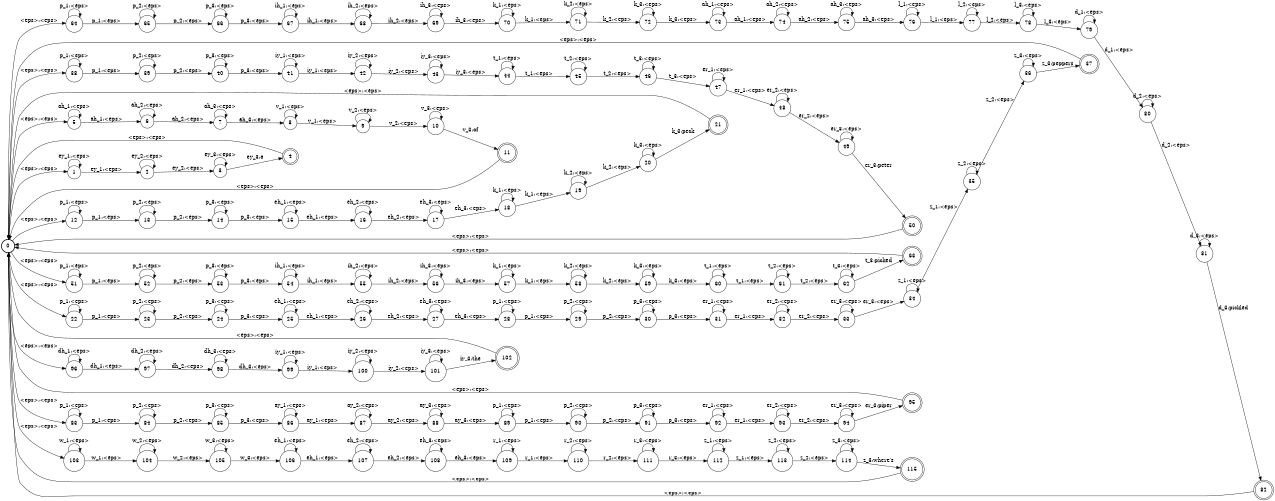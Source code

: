 digraph FST {
rankdir = LR;
size = "8.5,11";
center = 1;
orientation = Portrait;
ranksep = "0.4";
nodesep = "0.25";
0 [label = "0", shape = circle, style = bold, fontsize = 14]
	0 -> 1 [label = "<eps>:<eps>", fontsize = 14];
	0 -> 5 [label = "<eps>:<eps>", fontsize = 14];
	0 -> 12 [label = "<eps>:<eps>", fontsize = 14];
	0 -> 22 [label = "<eps>:<eps>", fontsize = 14];
	0 -> 38 [label = "<eps>:<eps>", fontsize = 14];
	0 -> 51 [label = "<eps>:<eps>", fontsize = 14];
	0 -> 64 [label = "<eps>:<eps>", fontsize = 14];
	0 -> 83 [label = "<eps>:<eps>", fontsize = 14];
	0 -> 96 [label = "<eps>:<eps>", fontsize = 14];
	0 -> 103 [label = "<eps>:<eps>", fontsize = 14];
1 [label = "1", shape = circle, style = solid, fontsize = 14]
	1 -> 1 [label = "ey_1:<eps>", fontsize = 14];
	1 -> 2 [label = "ey_1:<eps>", fontsize = 14];
2 [label = "2", shape = circle, style = solid, fontsize = 14]
	2 -> 2 [label = "ey_2:<eps>", fontsize = 14];
	2 -> 3 [label = "ey_2:<eps>", fontsize = 14];
3 [label = "3", shape = circle, style = solid, fontsize = 14]
	3 -> 3 [label = "ey_3:<eps>", fontsize = 14];
	3 -> 4 [label = "ey_3:a", fontsize = 14];
4 [label = "4", shape = doublecircle, style = solid, fontsize = 14]
	4 -> 0 [label = "<eps>:<eps>", fontsize = 14];
5 [label = "5", shape = circle, style = solid, fontsize = 14]
	5 -> 5 [label = "ah_1:<eps>", fontsize = 14];
	5 -> 6 [label = "ah_1:<eps>", fontsize = 14];
6 [label = "6", shape = circle, style = solid, fontsize = 14]
	6 -> 6 [label = "ah_2:<eps>", fontsize = 14];
	6 -> 7 [label = "ah_2:<eps>", fontsize = 14];
7 [label = "7", shape = circle, style = solid, fontsize = 14]
	7 -> 7 [label = "ah_3:<eps>", fontsize = 14];
	7 -> 8 [label = "ah_3:<eps>", fontsize = 14];
8 [label = "8", shape = circle, style = solid, fontsize = 14]
	8 -> 8 [label = "v_1:<eps>", fontsize = 14];
	8 -> 9 [label = "v_1:<eps>", fontsize = 14];
9 [label = "9", shape = circle, style = solid, fontsize = 14]
	9 -> 9 [label = "v_2:<eps>", fontsize = 14];
	9 -> 10 [label = "v_2:<eps>", fontsize = 14];
10 [label = "10", shape = circle, style = solid, fontsize = 14]
	10 -> 10 [label = "v_3:<eps>", fontsize = 14];
	10 -> 11 [label = "v_3:of", fontsize = 14];
11 [label = "11", shape = doublecircle, style = solid, fontsize = 14]
	11 -> 0 [label = "<eps>:<eps>", fontsize = 14];
12 [label = "12", shape = circle, style = solid, fontsize = 14]
	12 -> 12 [label = "p_1:<eps>", fontsize = 14];
	12 -> 13 [label = "p_1:<eps>", fontsize = 14];
13 [label = "13", shape = circle, style = solid, fontsize = 14]
	13 -> 13 [label = "p_2:<eps>", fontsize = 14];
	13 -> 14 [label = "p_2:<eps>", fontsize = 14];
14 [label = "14", shape = circle, style = solid, fontsize = 14]
	14 -> 14 [label = "p_3:<eps>", fontsize = 14];
	14 -> 15 [label = "p_3:<eps>", fontsize = 14];
15 [label = "15", shape = circle, style = solid, fontsize = 14]
	15 -> 15 [label = "eh_1:<eps>", fontsize = 14];
	15 -> 16 [label = "eh_1:<eps>", fontsize = 14];
16 [label = "16", shape = circle, style = solid, fontsize = 14]
	16 -> 16 [label = "eh_2:<eps>", fontsize = 14];
	16 -> 17 [label = "eh_2:<eps>", fontsize = 14];
17 [label = "17", shape = circle, style = solid, fontsize = 14]
	17 -> 17 [label = "eh_3:<eps>", fontsize = 14];
	17 -> 18 [label = "eh_3:<eps>", fontsize = 14];
18 [label = "18", shape = circle, style = solid, fontsize = 14]
	18 -> 18 [label = "k_1:<eps>", fontsize = 14];
	18 -> 19 [label = "k_1:<eps>", fontsize = 14];
19 [label = "19", shape = circle, style = solid, fontsize = 14]
	19 -> 19 [label = "k_2:<eps>", fontsize = 14];
	19 -> 20 [label = "k_2:<eps>", fontsize = 14];
20 [label = "20", shape = circle, style = solid, fontsize = 14]
	20 -> 20 [label = "k_3:<eps>", fontsize = 14];
	20 -> 21 [label = "k_3:peck", fontsize = 14];
21 [label = "21", shape = doublecircle, style = solid, fontsize = 14]
	21 -> 0 [label = "<eps>:<eps>", fontsize = 14];
22 [label = "22", shape = circle, style = solid, fontsize = 14]
	22 -> 22 [label = "p_1:<eps>", fontsize = 14];
	22 -> 23 [label = "p_1:<eps>", fontsize = 14];
23 [label = "23", shape = circle, style = solid, fontsize = 14]
	23 -> 23 [label = "p_2:<eps>", fontsize = 14];
	23 -> 24 [label = "p_2:<eps>", fontsize = 14];
24 [label = "24", shape = circle, style = solid, fontsize = 14]
	24 -> 24 [label = "p_3:<eps>", fontsize = 14];
	24 -> 25 [label = "p_3:<eps>", fontsize = 14];
25 [label = "25", shape = circle, style = solid, fontsize = 14]
	25 -> 25 [label = "eh_1:<eps>", fontsize = 14];
	25 -> 26 [label = "eh_1:<eps>", fontsize = 14];
26 [label = "26", shape = circle, style = solid, fontsize = 14]
	26 -> 26 [label = "eh_2:<eps>", fontsize = 14];
	26 -> 27 [label = "eh_2:<eps>", fontsize = 14];
27 [label = "27", shape = circle, style = solid, fontsize = 14]
	27 -> 27 [label = "eh_3:<eps>", fontsize = 14];
	27 -> 28 [label = "eh_3:<eps>", fontsize = 14];
28 [label = "28", shape = circle, style = solid, fontsize = 14]
	28 -> 28 [label = "p_1:<eps>", fontsize = 14];
	28 -> 29 [label = "p_1:<eps>", fontsize = 14];
29 [label = "29", shape = circle, style = solid, fontsize = 14]
	29 -> 29 [label = "p_2:<eps>", fontsize = 14];
	29 -> 30 [label = "p_2:<eps>", fontsize = 14];
30 [label = "30", shape = circle, style = solid, fontsize = 14]
	30 -> 30 [label = "p_3:<eps>", fontsize = 14];
	30 -> 31 [label = "p_3:<eps>", fontsize = 14];
31 [label = "31", shape = circle, style = solid, fontsize = 14]
	31 -> 31 [label = "er_1:<eps>", fontsize = 14];
	31 -> 32 [label = "er_1:<eps>", fontsize = 14];
32 [label = "32", shape = circle, style = solid, fontsize = 14]
	32 -> 32 [label = "er_2:<eps>", fontsize = 14];
	32 -> 33 [label = "er_2:<eps>", fontsize = 14];
33 [label = "33", shape = circle, style = solid, fontsize = 14]
	33 -> 33 [label = "er_3:<eps>", fontsize = 14];
	33 -> 34 [label = "er_3:<eps>", fontsize = 14];
34 [label = "34", shape = circle, style = solid, fontsize = 14]
	34 -> 34 [label = "z_1:<eps>", fontsize = 14];
	34 -> 35 [label = "z_1:<eps>", fontsize = 14];
35 [label = "35", shape = circle, style = solid, fontsize = 14]
	35 -> 35 [label = "z_2:<eps>", fontsize = 14];
	35 -> 36 [label = "z_2:<eps>", fontsize = 14];
36 [label = "36", shape = circle, style = solid, fontsize = 14]
	36 -> 36 [label = "z_3:<eps>", fontsize = 14];
	36 -> 37 [label = "z_3:peppers", fontsize = 14];
37 [label = "37", shape = doublecircle, style = solid, fontsize = 14]
	37 -> 0 [label = "<eps>:<eps>", fontsize = 14];
38 [label = "38", shape = circle, style = solid, fontsize = 14]
	38 -> 38 [label = "p_1:<eps>", fontsize = 14];
	38 -> 39 [label = "p_1:<eps>", fontsize = 14];
39 [label = "39", shape = circle, style = solid, fontsize = 14]
	39 -> 39 [label = "p_2:<eps>", fontsize = 14];
	39 -> 40 [label = "p_2:<eps>", fontsize = 14];
40 [label = "40", shape = circle, style = solid, fontsize = 14]
	40 -> 40 [label = "p_3:<eps>", fontsize = 14];
	40 -> 41 [label = "p_3:<eps>", fontsize = 14];
41 [label = "41", shape = circle, style = solid, fontsize = 14]
	41 -> 41 [label = "iy_1:<eps>", fontsize = 14];
	41 -> 42 [label = "iy_1:<eps>", fontsize = 14];
42 [label = "42", shape = circle, style = solid, fontsize = 14]
	42 -> 42 [label = "iy_2:<eps>", fontsize = 14];
	42 -> 43 [label = "iy_2:<eps>", fontsize = 14];
43 [label = "43", shape = circle, style = solid, fontsize = 14]
	43 -> 43 [label = "iy_3:<eps>", fontsize = 14];
	43 -> 44 [label = "iy_3:<eps>", fontsize = 14];
44 [label = "44", shape = circle, style = solid, fontsize = 14]
	44 -> 44 [label = "t_1:<eps>", fontsize = 14];
	44 -> 45 [label = "t_1:<eps>", fontsize = 14];
45 [label = "45", shape = circle, style = solid, fontsize = 14]
	45 -> 45 [label = "t_2:<eps>", fontsize = 14];
	45 -> 46 [label = "t_2:<eps>", fontsize = 14];
46 [label = "46", shape = circle, style = solid, fontsize = 14]
	46 -> 46 [label = "t_3:<eps>", fontsize = 14];
	46 -> 47 [label = "t_3:<eps>", fontsize = 14];
47 [label = "47", shape = circle, style = solid, fontsize = 14]
	47 -> 47 [label = "er_1:<eps>", fontsize = 14];
	47 -> 48 [label = "er_1:<eps>", fontsize = 14];
48 [label = "48", shape = circle, style = solid, fontsize = 14]
	48 -> 48 [label = "er_2:<eps>", fontsize = 14];
	48 -> 49 [label = "er_2:<eps>", fontsize = 14];
49 [label = "49", shape = circle, style = solid, fontsize = 14]
	49 -> 49 [label = "er_3:<eps>", fontsize = 14];
	49 -> 50 [label = "er_3:peter", fontsize = 14];
50 [label = "50", shape = doublecircle, style = solid, fontsize = 14]
	50 -> 0 [label = "<eps>:<eps>", fontsize = 14];
51 [label = "51", shape = circle, style = solid, fontsize = 14]
	51 -> 51 [label = "p_1:<eps>", fontsize = 14];
	51 -> 52 [label = "p_1:<eps>", fontsize = 14];
52 [label = "52", shape = circle, style = solid, fontsize = 14]
	52 -> 52 [label = "p_2:<eps>", fontsize = 14];
	52 -> 53 [label = "p_2:<eps>", fontsize = 14];
53 [label = "53", shape = circle, style = solid, fontsize = 14]
	53 -> 53 [label = "p_3:<eps>", fontsize = 14];
	53 -> 54 [label = "p_3:<eps>", fontsize = 14];
54 [label = "54", shape = circle, style = solid, fontsize = 14]
	54 -> 54 [label = "ih_1:<eps>", fontsize = 14];
	54 -> 55 [label = "ih_1:<eps>", fontsize = 14];
55 [label = "55", shape = circle, style = solid, fontsize = 14]
	55 -> 55 [label = "ih_2:<eps>", fontsize = 14];
	55 -> 56 [label = "ih_2:<eps>", fontsize = 14];
56 [label = "56", shape = circle, style = solid, fontsize = 14]
	56 -> 56 [label = "ih_3:<eps>", fontsize = 14];
	56 -> 57 [label = "ih_3:<eps>", fontsize = 14];
57 [label = "57", shape = circle, style = solid, fontsize = 14]
	57 -> 57 [label = "k_1:<eps>", fontsize = 14];
	57 -> 58 [label = "k_1:<eps>", fontsize = 14];
58 [label = "58", shape = circle, style = solid, fontsize = 14]
	58 -> 58 [label = "k_2:<eps>", fontsize = 14];
	58 -> 59 [label = "k_2:<eps>", fontsize = 14];
59 [label = "59", shape = circle, style = solid, fontsize = 14]
	59 -> 59 [label = "k_3:<eps>", fontsize = 14];
	59 -> 60 [label = "k_3:<eps>", fontsize = 14];
60 [label = "60", shape = circle, style = solid, fontsize = 14]
	60 -> 60 [label = "t_1:<eps>", fontsize = 14];
	60 -> 61 [label = "t_1:<eps>", fontsize = 14];
61 [label = "61", shape = circle, style = solid, fontsize = 14]
	61 -> 61 [label = "t_2:<eps>", fontsize = 14];
	61 -> 62 [label = "t_2:<eps>", fontsize = 14];
62 [label = "62", shape = circle, style = solid, fontsize = 14]
	62 -> 62 [label = "t_3:<eps>", fontsize = 14];
	62 -> 63 [label = "t_3:picked", fontsize = 14];
63 [label = "63", shape = doublecircle, style = solid, fontsize = 14]
	63 -> 0 [label = "<eps>:<eps>", fontsize = 14];
64 [label = "64", shape = circle, style = solid, fontsize = 14]
	64 -> 64 [label = "p_1:<eps>", fontsize = 14];
	64 -> 65 [label = "p_1:<eps>", fontsize = 14];
65 [label = "65", shape = circle, style = solid, fontsize = 14]
	65 -> 65 [label = "p_2:<eps>", fontsize = 14];
	65 -> 66 [label = "p_2:<eps>", fontsize = 14];
66 [label = "66", shape = circle, style = solid, fontsize = 14]
	66 -> 66 [label = "p_3:<eps>", fontsize = 14];
	66 -> 67 [label = "p_3:<eps>", fontsize = 14];
67 [label = "67", shape = circle, style = solid, fontsize = 14]
	67 -> 67 [label = "ih_1:<eps>", fontsize = 14];
	67 -> 68 [label = "ih_1:<eps>", fontsize = 14];
68 [label = "68", shape = circle, style = solid, fontsize = 14]
	68 -> 68 [label = "ih_2:<eps>", fontsize = 14];
	68 -> 69 [label = "ih_2:<eps>", fontsize = 14];
69 [label = "69", shape = circle, style = solid, fontsize = 14]
	69 -> 69 [label = "ih_3:<eps>", fontsize = 14];
	69 -> 70 [label = "ih_3:<eps>", fontsize = 14];
70 [label = "70", shape = circle, style = solid, fontsize = 14]
	70 -> 70 [label = "k_1:<eps>", fontsize = 14];
	70 -> 71 [label = "k_1:<eps>", fontsize = 14];
71 [label = "71", shape = circle, style = solid, fontsize = 14]
	71 -> 71 [label = "k_2:<eps>", fontsize = 14];
	71 -> 72 [label = "k_2:<eps>", fontsize = 14];
72 [label = "72", shape = circle, style = solid, fontsize = 14]
	72 -> 72 [label = "k_3:<eps>", fontsize = 14];
	72 -> 73 [label = "k_3:<eps>", fontsize = 14];
73 [label = "73", shape = circle, style = solid, fontsize = 14]
	73 -> 73 [label = "ah_1:<eps>", fontsize = 14];
	73 -> 74 [label = "ah_1:<eps>", fontsize = 14];
74 [label = "74", shape = circle, style = solid, fontsize = 14]
	74 -> 74 [label = "ah_2:<eps>", fontsize = 14];
	74 -> 75 [label = "ah_2:<eps>", fontsize = 14];
75 [label = "75", shape = circle, style = solid, fontsize = 14]
	75 -> 75 [label = "ah_3:<eps>", fontsize = 14];
	75 -> 76 [label = "ah_3:<eps>", fontsize = 14];
76 [label = "76", shape = circle, style = solid, fontsize = 14]
	76 -> 76 [label = "l_1:<eps>", fontsize = 14];
	76 -> 77 [label = "l_1:<eps>", fontsize = 14];
77 [label = "77", shape = circle, style = solid, fontsize = 14]
	77 -> 77 [label = "l_2:<eps>", fontsize = 14];
	77 -> 78 [label = "l_2:<eps>", fontsize = 14];
78 [label = "78", shape = circle, style = solid, fontsize = 14]
	78 -> 78 [label = "l_3:<eps>", fontsize = 14];
	78 -> 79 [label = "l_3:<eps>", fontsize = 14];
79 [label = "79", shape = circle, style = solid, fontsize = 14]
	79 -> 79 [label = "d_1:<eps>", fontsize = 14];
	79 -> 80 [label = "d_1:<eps>", fontsize = 14];
80 [label = "80", shape = circle, style = solid, fontsize = 14]
	80 -> 80 [label = "d_2:<eps>", fontsize = 14];
	80 -> 81 [label = "d_2:<eps>", fontsize = 14];
81 [label = "81", shape = circle, style = solid, fontsize = 14]
	81 -> 81 [label = "d_3:<eps>", fontsize = 14];
	81 -> 82 [label = "d_3:pickled", fontsize = 14];
82 [label = "82", shape = doublecircle, style = solid, fontsize = 14]
	82 -> 0 [label = "<eps>:<eps>", fontsize = 14];
83 [label = "83", shape = circle, style = solid, fontsize = 14]
	83 -> 83 [label = "p_1:<eps>", fontsize = 14];
	83 -> 84 [label = "p_1:<eps>", fontsize = 14];
84 [label = "84", shape = circle, style = solid, fontsize = 14]
	84 -> 84 [label = "p_2:<eps>", fontsize = 14];
	84 -> 85 [label = "p_2:<eps>", fontsize = 14];
85 [label = "85", shape = circle, style = solid, fontsize = 14]
	85 -> 85 [label = "p_3:<eps>", fontsize = 14];
	85 -> 86 [label = "p_3:<eps>", fontsize = 14];
86 [label = "86", shape = circle, style = solid, fontsize = 14]
	86 -> 86 [label = "ay_1:<eps>", fontsize = 14];
	86 -> 87 [label = "ay_1:<eps>", fontsize = 14];
87 [label = "87", shape = circle, style = solid, fontsize = 14]
	87 -> 87 [label = "ay_2:<eps>", fontsize = 14];
	87 -> 88 [label = "ay_2:<eps>", fontsize = 14];
88 [label = "88", shape = circle, style = solid, fontsize = 14]
	88 -> 88 [label = "ay_3:<eps>", fontsize = 14];
	88 -> 89 [label = "ay_3:<eps>", fontsize = 14];
89 [label = "89", shape = circle, style = solid, fontsize = 14]
	89 -> 89 [label = "p_1:<eps>", fontsize = 14];
	89 -> 90 [label = "p_1:<eps>", fontsize = 14];
90 [label = "90", shape = circle, style = solid, fontsize = 14]
	90 -> 90 [label = "p_2:<eps>", fontsize = 14];
	90 -> 91 [label = "p_2:<eps>", fontsize = 14];
91 [label = "91", shape = circle, style = solid, fontsize = 14]
	91 -> 91 [label = "p_3:<eps>", fontsize = 14];
	91 -> 92 [label = "p_3:<eps>", fontsize = 14];
92 [label = "92", shape = circle, style = solid, fontsize = 14]
	92 -> 92 [label = "er_1:<eps>", fontsize = 14];
	92 -> 93 [label = "er_1:<eps>", fontsize = 14];
93 [label = "93", shape = circle, style = solid, fontsize = 14]
	93 -> 93 [label = "er_2:<eps>", fontsize = 14];
	93 -> 94 [label = "er_2:<eps>", fontsize = 14];
94 [label = "94", shape = circle, style = solid, fontsize = 14]
	94 -> 94 [label = "er_3:<eps>", fontsize = 14];
	94 -> 95 [label = "er_3:piper", fontsize = 14];
95 [label = "95", shape = doublecircle, style = solid, fontsize = 14]
	95 -> 0 [label = "<eps>:<eps>", fontsize = 14];
96 [label = "96", shape = circle, style = solid, fontsize = 14]
	96 -> 96 [label = "dh_1:<eps>", fontsize = 14];
	96 -> 97 [label = "dh_1:<eps>", fontsize = 14];
97 [label = "97", shape = circle, style = solid, fontsize = 14]
	97 -> 97 [label = "dh_2:<eps>", fontsize = 14];
	97 -> 98 [label = "dh_2:<eps>", fontsize = 14];
98 [label = "98", shape = circle, style = solid, fontsize = 14]
	98 -> 98 [label = "dh_3:<eps>", fontsize = 14];
	98 -> 99 [label = "dh_3:<eps>", fontsize = 14];
99 [label = "99", shape = circle, style = solid, fontsize = 14]
	99 -> 99 [label = "iy_1:<eps>", fontsize = 14];
	99 -> 100 [label = "iy_1:<eps>", fontsize = 14];
100 [label = "100", shape = circle, style = solid, fontsize = 14]
	100 -> 100 [label = "iy_2:<eps>", fontsize = 14];
	100 -> 101 [label = "iy_2:<eps>", fontsize = 14];
101 [label = "101", shape = circle, style = solid, fontsize = 14]
	101 -> 101 [label = "iy_3:<eps>", fontsize = 14];
	101 -> 102 [label = "iy_3:the", fontsize = 14];
102 [label = "102", shape = doublecircle, style = solid, fontsize = 14]
	102 -> 0 [label = "<eps>:<eps>", fontsize = 14];
103 [label = "103", shape = circle, style = solid, fontsize = 14]
	103 -> 103 [label = "w_1:<eps>", fontsize = 14];
	103 -> 104 [label = "w_1:<eps>", fontsize = 14];
104 [label = "104", shape = circle, style = solid, fontsize = 14]
	104 -> 104 [label = "w_2:<eps>", fontsize = 14];
	104 -> 105 [label = "w_2:<eps>", fontsize = 14];
105 [label = "105", shape = circle, style = solid, fontsize = 14]
	105 -> 105 [label = "w_3:<eps>", fontsize = 14];
	105 -> 106 [label = "w_3:<eps>", fontsize = 14];
106 [label = "106", shape = circle, style = solid, fontsize = 14]
	106 -> 106 [label = "eh_1:<eps>", fontsize = 14];
	106 -> 107 [label = "eh_1:<eps>", fontsize = 14];
107 [label = "107", shape = circle, style = solid, fontsize = 14]
	107 -> 107 [label = "eh_2:<eps>", fontsize = 14];
	107 -> 108 [label = "eh_2:<eps>", fontsize = 14];
108 [label = "108", shape = circle, style = solid, fontsize = 14]
	108 -> 108 [label = "eh_3:<eps>", fontsize = 14];
	108 -> 109 [label = "eh_3:<eps>", fontsize = 14];
109 [label = "109", shape = circle, style = solid, fontsize = 14]
	109 -> 109 [label = "r_1:<eps>", fontsize = 14];
	109 -> 110 [label = "r_1:<eps>", fontsize = 14];
110 [label = "110", shape = circle, style = solid, fontsize = 14]
	110 -> 110 [label = "r_2:<eps>", fontsize = 14];
	110 -> 111 [label = "r_2:<eps>", fontsize = 14];
111 [label = "111", shape = circle, style = solid, fontsize = 14]
	111 -> 111 [label = "r_3:<eps>", fontsize = 14];
	111 -> 112 [label = "r_3:<eps>", fontsize = 14];
112 [label = "112", shape = circle, style = solid, fontsize = 14]
	112 -> 112 [label = "z_1:<eps>", fontsize = 14];
	112 -> 113 [label = "z_1:<eps>", fontsize = 14];
113 [label = "113", shape = circle, style = solid, fontsize = 14]
	113 -> 113 [label = "z_2:<eps>", fontsize = 14];
	113 -> 114 [label = "z_2:<eps>", fontsize = 14];
114 [label = "114", shape = circle, style = solid, fontsize = 14]
	114 -> 114 [label = "z_3:<eps>", fontsize = 14];
	114 -> 115 [label = "z_3:where's", fontsize = 14];
115 [label = "115", shape = doublecircle, style = solid, fontsize = 14]
	115 -> 0 [label = "<eps>:<eps>", fontsize = 14];
}
